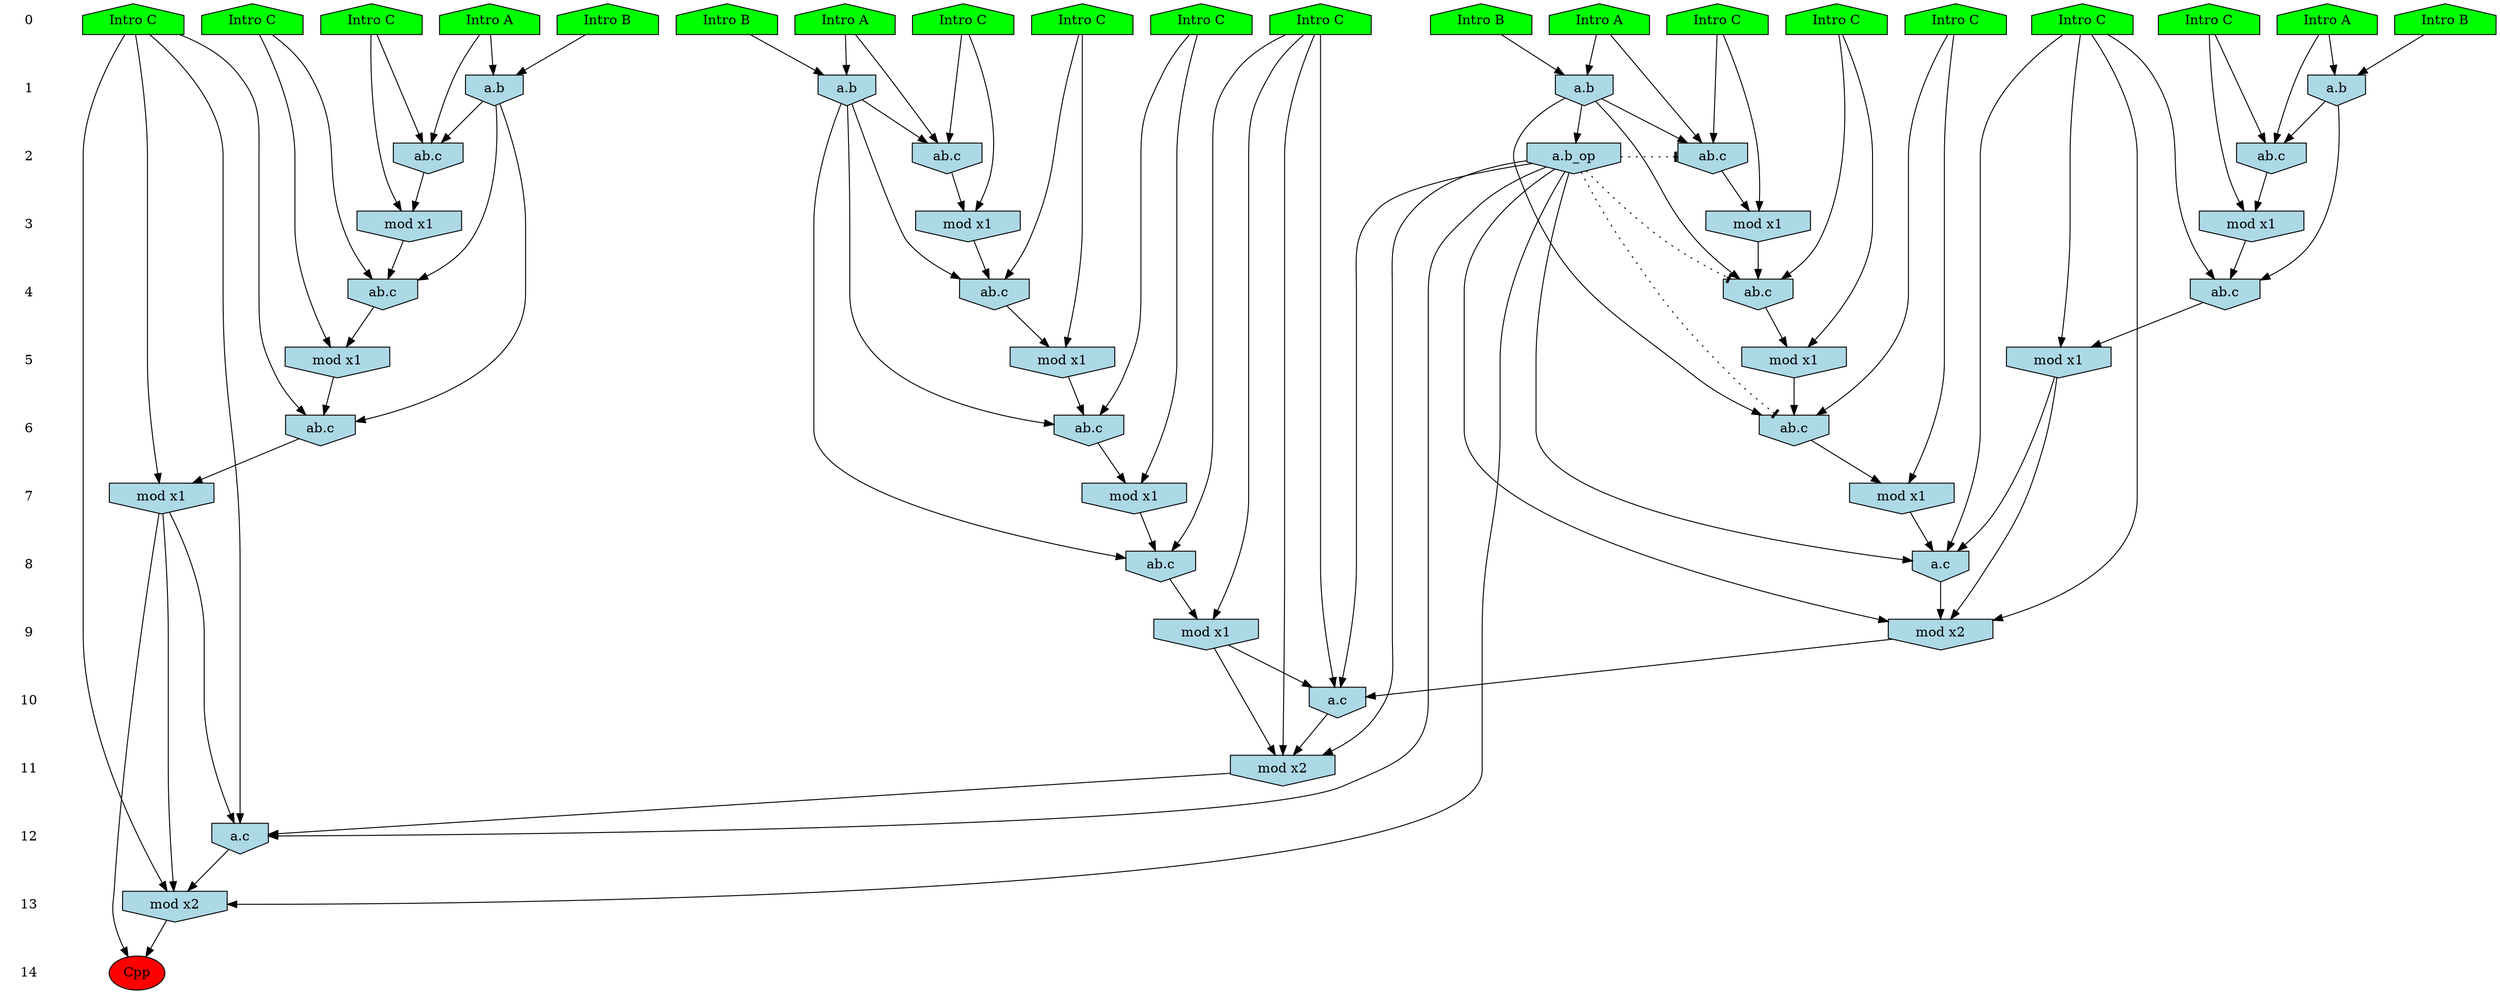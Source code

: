 /* Compression of 1 causal flows obtained in average at 1.533432E+01 t.u */
/* Compressed causal flows were: [2552] */
digraph G{
 ranksep=.5 ; 
{ rank = same ; "0" [shape=plaintext] ; node_1 [label ="Intro A", shape=house, style=filled, fillcolor=green] ;
node_2 [label ="Intro A", shape=house, style=filled, fillcolor=green] ;
node_3 [label ="Intro B", shape=house, style=filled, fillcolor=green] ;
node_4 [label ="Intro A", shape=house, style=filled, fillcolor=green] ;
node_5 [label ="Intro A", shape=house, style=filled, fillcolor=green] ;
node_6 [label ="Intro B", shape=house, style=filled, fillcolor=green] ;
node_7 [label ="Intro B", shape=house, style=filled, fillcolor=green] ;
node_8 [label ="Intro B", shape=house, style=filled, fillcolor=green] ;
node_9 [label ="Intro C", shape=house, style=filled, fillcolor=green] ;
node_10 [label ="Intro C", shape=house, style=filled, fillcolor=green] ;
node_11 [label ="Intro C", shape=house, style=filled, fillcolor=green] ;
node_12 [label ="Intro C", shape=house, style=filled, fillcolor=green] ;
node_13 [label ="Intro C", shape=house, style=filled, fillcolor=green] ;
node_14 [label ="Intro C", shape=house, style=filled, fillcolor=green] ;
node_15 [label ="Intro C", shape=house, style=filled, fillcolor=green] ;
node_16 [label ="Intro C", shape=house, style=filled, fillcolor=green] ;
node_17 [label ="Intro C", shape=house, style=filled, fillcolor=green] ;
node_18 [label ="Intro C", shape=house, style=filled, fillcolor=green] ;
node_19 [label ="Intro C", shape=house, style=filled, fillcolor=green] ;
node_20 [label ="Intro C", shape=house, style=filled, fillcolor=green] ;
}
{ rank = same ; "1" [shape=plaintext] ; node_21 [label="a.b", shape=invhouse, style=filled, fillcolor = lightblue] ;
node_22 [label="a.b", shape=invhouse, style=filled, fillcolor = lightblue] ;
node_23 [label="a.b", shape=invhouse, style=filled, fillcolor = lightblue] ;
node_26 [label="a.b", shape=invhouse, style=filled, fillcolor = lightblue] ;
}
{ rank = same ; "2" [shape=plaintext] ; node_24 [label="ab.c", shape=invhouse, style=filled, fillcolor = lightblue] ;
node_25 [label="ab.c", shape=invhouse, style=filled, fillcolor = lightblue] ;
node_28 [label="ab.c", shape=invhouse, style=filled, fillcolor = lightblue] ;
node_29 [label="ab.c", shape=invhouse, style=filled, fillcolor = lightblue] ;
node_49 [label="a.b_op", shape=invhouse, style=filled, fillcolor = lightblue] ;
}
{ rank = same ; "3" [shape=plaintext] ; node_27 [label="mod x1", shape=invhouse, style=filled, fillcolor = lightblue] ;
node_30 [label="mod x1", shape=invhouse, style=filled, fillcolor = lightblue] ;
node_32 [label="mod x1", shape=invhouse, style=filled, fillcolor = lightblue] ;
node_34 [label="mod x1", shape=invhouse, style=filled, fillcolor = lightblue] ;
}
{ rank = same ; "4" [shape=plaintext] ; node_31 [label="ab.c", shape=invhouse, style=filled, fillcolor = lightblue] ;
node_35 [label="ab.c", shape=invhouse, style=filled, fillcolor = lightblue] ;
node_37 [label="ab.c", shape=invhouse, style=filled, fillcolor = lightblue] ;
node_41 [label="ab.c", shape=invhouse, style=filled, fillcolor = lightblue] ;
}
{ rank = same ; "5" [shape=plaintext] ; node_33 [label="mod x1", shape=invhouse, style=filled, fillcolor = lightblue] ;
node_38 [label="mod x1", shape=invhouse, style=filled, fillcolor = lightblue] ;
node_39 [label="mod x1", shape=invhouse, style=filled, fillcolor = lightblue] ;
node_42 [label="mod x1", shape=invhouse, style=filled, fillcolor = lightblue] ;
}
{ rank = same ; "6" [shape=plaintext] ; node_36 [label="ab.c", shape=invhouse, style=filled, fillcolor = lightblue] ;
node_44 [label="ab.c", shape=invhouse, style=filled, fillcolor = lightblue] ;
node_46 [label="ab.c", shape=invhouse, style=filled, fillcolor = lightblue] ;
}
{ rank = same ; "7" [shape=plaintext] ; node_40 [label="mod x1", shape=invhouse, style=filled, fillcolor = lightblue] ;
node_47 [label="mod x1", shape=invhouse, style=filled, fillcolor = lightblue] ;
node_48 [label="mod x1", shape=invhouse, style=filled, fillcolor = lightblue] ;
}
{ rank = same ; "8" [shape=plaintext] ; node_43 [label="ab.c", shape=invhouse, style=filled, fillcolor = lightblue] ;
node_50 [label="a.c", shape=invhouse, style=filled, fillcolor = lightblue] ;
}
{ rank = same ; "9" [shape=plaintext] ; node_45 [label="mod x1", shape=invhouse, style=filled, fillcolor = lightblue] ;
node_51 [label="mod x2", shape=invhouse, style=filled, fillcolor = lightblue] ;
}
{ rank = same ; "10" [shape=plaintext] ; node_52 [label="a.c", shape=invhouse, style=filled, fillcolor = lightblue] ;
}
{ rank = same ; "11" [shape=plaintext] ; node_53 [label="mod x2", shape=invhouse, style=filled, fillcolor = lightblue] ;
}
{ rank = same ; "12" [shape=plaintext] ; node_54 [label="a.c", shape=invhouse, style=filled, fillcolor = lightblue] ;
}
{ rank = same ; "13" [shape=plaintext] ; node_55 [label="mod x2", shape=invhouse, style=filled, fillcolor = lightblue] ;
}
{ rank = same ; "14" [shape=plaintext] ; node_56 [label ="Cpp", style=filled, fillcolor=red] ;
}
"0" -> "1" [style="invis"]; 
"1" -> "2" [style="invis"]; 
"2" -> "3" [style="invis"]; 
"3" -> "4" [style="invis"]; 
"4" -> "5" [style="invis"]; 
"5" -> "6" [style="invis"]; 
"6" -> "7" [style="invis"]; 
"7" -> "8" [style="invis"]; 
"8" -> "9" [style="invis"]; 
"9" -> "10" [style="invis"]; 
"10" -> "11" [style="invis"]; 
"11" -> "12" [style="invis"]; 
"12" -> "13" [style="invis"]; 
"13" -> "14" [style="invis"]; 
node_5 -> node_21
node_7 -> node_21
node_1 -> node_22
node_8 -> node_22
node_2 -> node_23
node_3 -> node_23
node_1 -> node_24
node_16 -> node_24
node_22 -> node_24
node_5 -> node_25
node_11 -> node_25
node_21 -> node_25
node_4 -> node_26
node_6 -> node_26
node_11 -> node_27
node_25 -> node_27
node_2 -> node_28
node_13 -> node_28
node_23 -> node_28
node_4 -> node_29
node_19 -> node_29
node_26 -> node_29
node_13 -> node_30
node_28 -> node_30
node_20 -> node_31
node_21 -> node_31
node_27 -> node_31
node_19 -> node_32
node_29 -> node_32
node_20 -> node_33
node_31 -> node_33
node_16 -> node_34
node_24 -> node_34
node_15 -> node_35
node_23 -> node_35
node_30 -> node_35
node_10 -> node_36
node_21 -> node_36
node_33 -> node_36
node_9 -> node_37
node_26 -> node_37
node_32 -> node_37
node_15 -> node_38
node_35 -> node_38
node_9 -> node_39
node_37 -> node_39
node_10 -> node_40
node_36 -> node_40
node_17 -> node_41
node_22 -> node_41
node_34 -> node_41
node_17 -> node_42
node_41 -> node_42
node_18 -> node_43
node_21 -> node_43
node_40 -> node_43
node_12 -> node_44
node_22 -> node_44
node_42 -> node_44
node_18 -> node_45
node_43 -> node_45
node_14 -> node_46
node_26 -> node_46
node_39 -> node_46
node_12 -> node_47
node_44 -> node_47
node_14 -> node_48
node_46 -> node_48
node_22 -> node_49
node_15 -> node_50
node_38 -> node_50
node_47 -> node_50
node_49 -> node_50
node_15 -> node_51
node_38 -> node_51
node_49 -> node_51
node_50 -> node_51
node_18 -> node_52
node_45 -> node_52
node_49 -> node_52
node_51 -> node_52
node_18 -> node_53
node_45 -> node_53
node_49 -> node_53
node_52 -> node_53
node_14 -> node_54
node_48 -> node_54
node_49 -> node_54
node_53 -> node_54
node_14 -> node_55
node_48 -> node_55
node_49 -> node_55
node_54 -> node_55
node_48 -> node_56
node_55 -> node_56
node_49 -> node_44 [style=dotted, arrowhead = tee] 
node_49 -> node_41 [style=dotted, arrowhead = tee] 
node_49 -> node_24 [style=dotted, arrowhead = tee] 
}
/*
 Dot generation time: 0.000225
*/